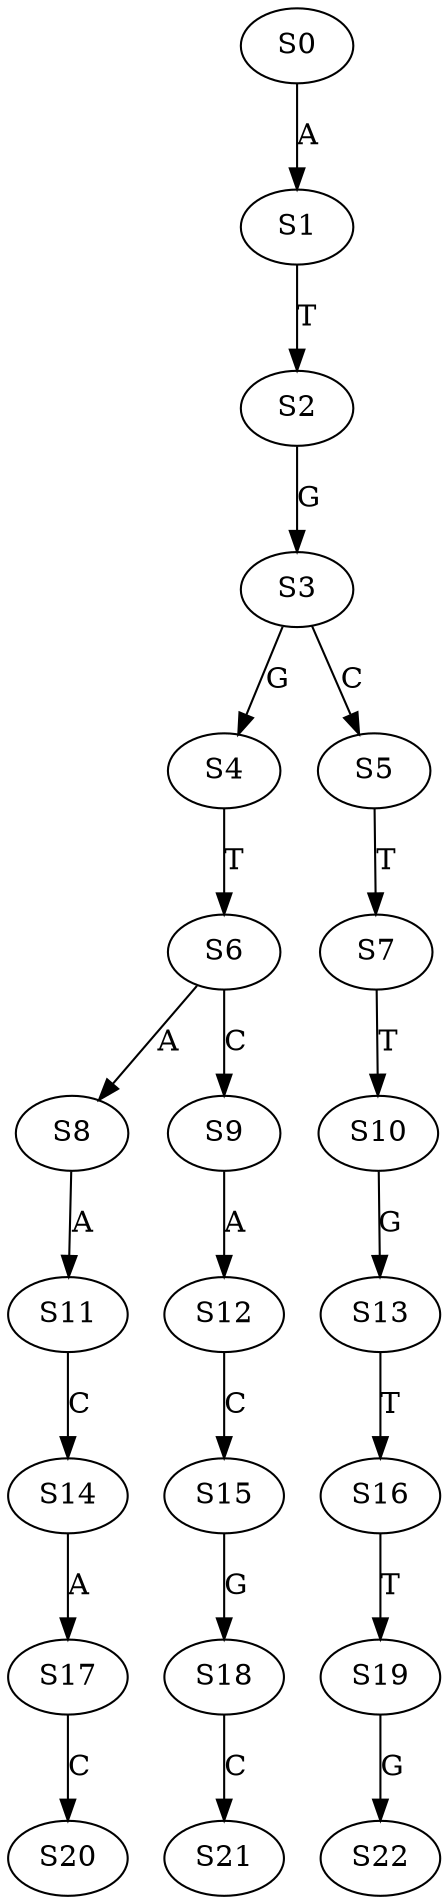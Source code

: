 strict digraph  {
	S0 -> S1 [ label = A ];
	S1 -> S2 [ label = T ];
	S2 -> S3 [ label = G ];
	S3 -> S4 [ label = G ];
	S3 -> S5 [ label = C ];
	S4 -> S6 [ label = T ];
	S5 -> S7 [ label = T ];
	S6 -> S8 [ label = A ];
	S6 -> S9 [ label = C ];
	S7 -> S10 [ label = T ];
	S8 -> S11 [ label = A ];
	S9 -> S12 [ label = A ];
	S10 -> S13 [ label = G ];
	S11 -> S14 [ label = C ];
	S12 -> S15 [ label = C ];
	S13 -> S16 [ label = T ];
	S14 -> S17 [ label = A ];
	S15 -> S18 [ label = G ];
	S16 -> S19 [ label = T ];
	S17 -> S20 [ label = C ];
	S18 -> S21 [ label = C ];
	S19 -> S22 [ label = G ];
}
